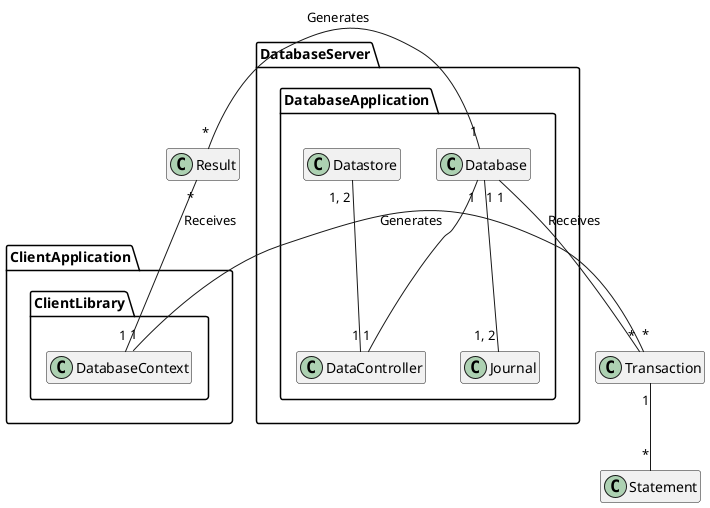 @startuml application-class-model.png

hide empty methods
hide empty fields

package DatabaseServer {
	package DatabaseApplication {
		class DataController

		class Journal

		class Database
		
		class Datastore
	}
}

package ClientApplication {
	package ClientLibrary {
		class DatabaseContext
	}
}

class Statement
class Result
class Transaction

Transaction "1" -- "*" Statement
DatabaseContext "1" -right- "*" Transaction : Generates
Database "1" -left- "*" Result : Generates
DatabaseContext "1" -up- "*" Result : Receives
Database "1" -down- "*" Transaction : Receives


Database "1"-down- "1" DataController
Database "1" -- "1, 2" Journal
Datastore "1, 2" -- "1" DataController

@enduml